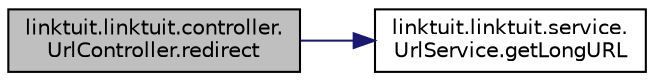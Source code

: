 digraph "linktuit.linktuit.controller.UrlController.redirect"
{
 // LATEX_PDF_SIZE
  edge [fontname="Helvetica",fontsize="10",labelfontname="Helvetica",labelfontsize="10"];
  node [fontname="Helvetica",fontsize="10",shape=record];
  rankdir="LR";
  Node1 [label="linktuit.linktuit.controller.\lUrlController.redirect",height=0.2,width=0.4,color="black", fillcolor="grey75", style="filled", fontcolor="black",tooltip=" "];
  Node1 -> Node2 [color="midnightblue",fontsize="10",style="solid"];
  Node2 [label="linktuit.linktuit.service.\lUrlService.getLongURL",height=0.2,width=0.4,color="black", fillcolor="white", style="filled",URL="$interfacelinktuit_1_1linktuit_1_1service_1_1_url_service.html#a08cedd0e364ca7e0f63d1163a790c0c8",tooltip=" "];
}
